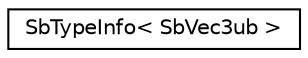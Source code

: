 digraph "Graphical Class Hierarchy"
{
 // LATEX_PDF_SIZE
  edge [fontname="Helvetica",fontsize="10",labelfontname="Helvetica",labelfontsize="10"];
  node [fontname="Helvetica",fontsize="10",shape=record];
  rankdir="LR";
  Node0 [label="SbTypeInfo\< SbVec3ub \>",height=0.2,width=0.4,color="black", fillcolor="white", style="filled",URL="$structSbTypeInfo_3_01SbVec3ub_01_4.html",tooltip=" "];
}
